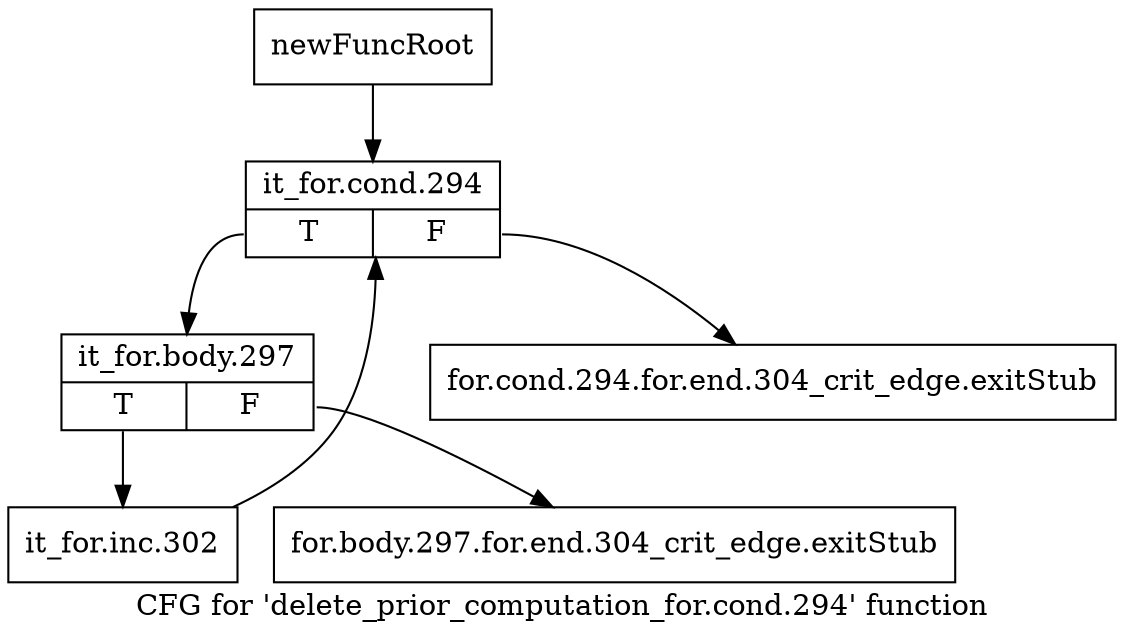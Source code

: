 digraph "CFG for 'delete_prior_computation_for.cond.294' function" {
	label="CFG for 'delete_prior_computation_for.cond.294' function";

	Node0xb36bd70 [shape=record,label="{newFuncRoot}"];
	Node0xb36bd70 -> Node0xb3aca40;
	Node0xb3ac9a0 [shape=record,label="{for.cond.294.for.end.304_crit_edge.exitStub}"];
	Node0xb3ac9f0 [shape=record,label="{for.body.297.for.end.304_crit_edge.exitStub}"];
	Node0xb3aca40 [shape=record,label="{it_for.cond.294|{<s0>T|<s1>F}}"];
	Node0xb3aca40:s0 -> Node0xb3aca90;
	Node0xb3aca40:s1 -> Node0xb3ac9a0;
	Node0xb3aca90 [shape=record,label="{it_for.body.297|{<s0>T|<s1>F}}"];
	Node0xb3aca90:s0 -> Node0xb3acae0;
	Node0xb3aca90:s1 -> Node0xb3ac9f0;
	Node0xb3acae0 [shape=record,label="{it_for.inc.302}"];
	Node0xb3acae0 -> Node0xb3aca40;
}
